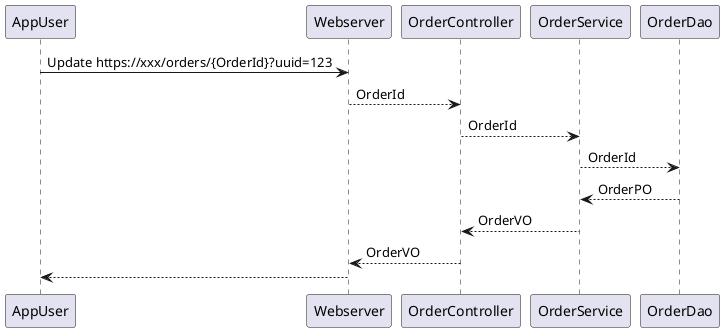 @startuml
AppUser -> Webserver: Update https://xxx/orders/{OrderId}?uuid=123
Webserver --> OrderController: OrderId
OrderController --> OrderService: OrderId
OrderService --> OrderDao: OrderId
OrderDao --> OrderService: OrderPO
OrderService --> OrderController: OrderVO
OrderController --> Webserver: OrderVO
AppUser <-- Webserver
@enduml